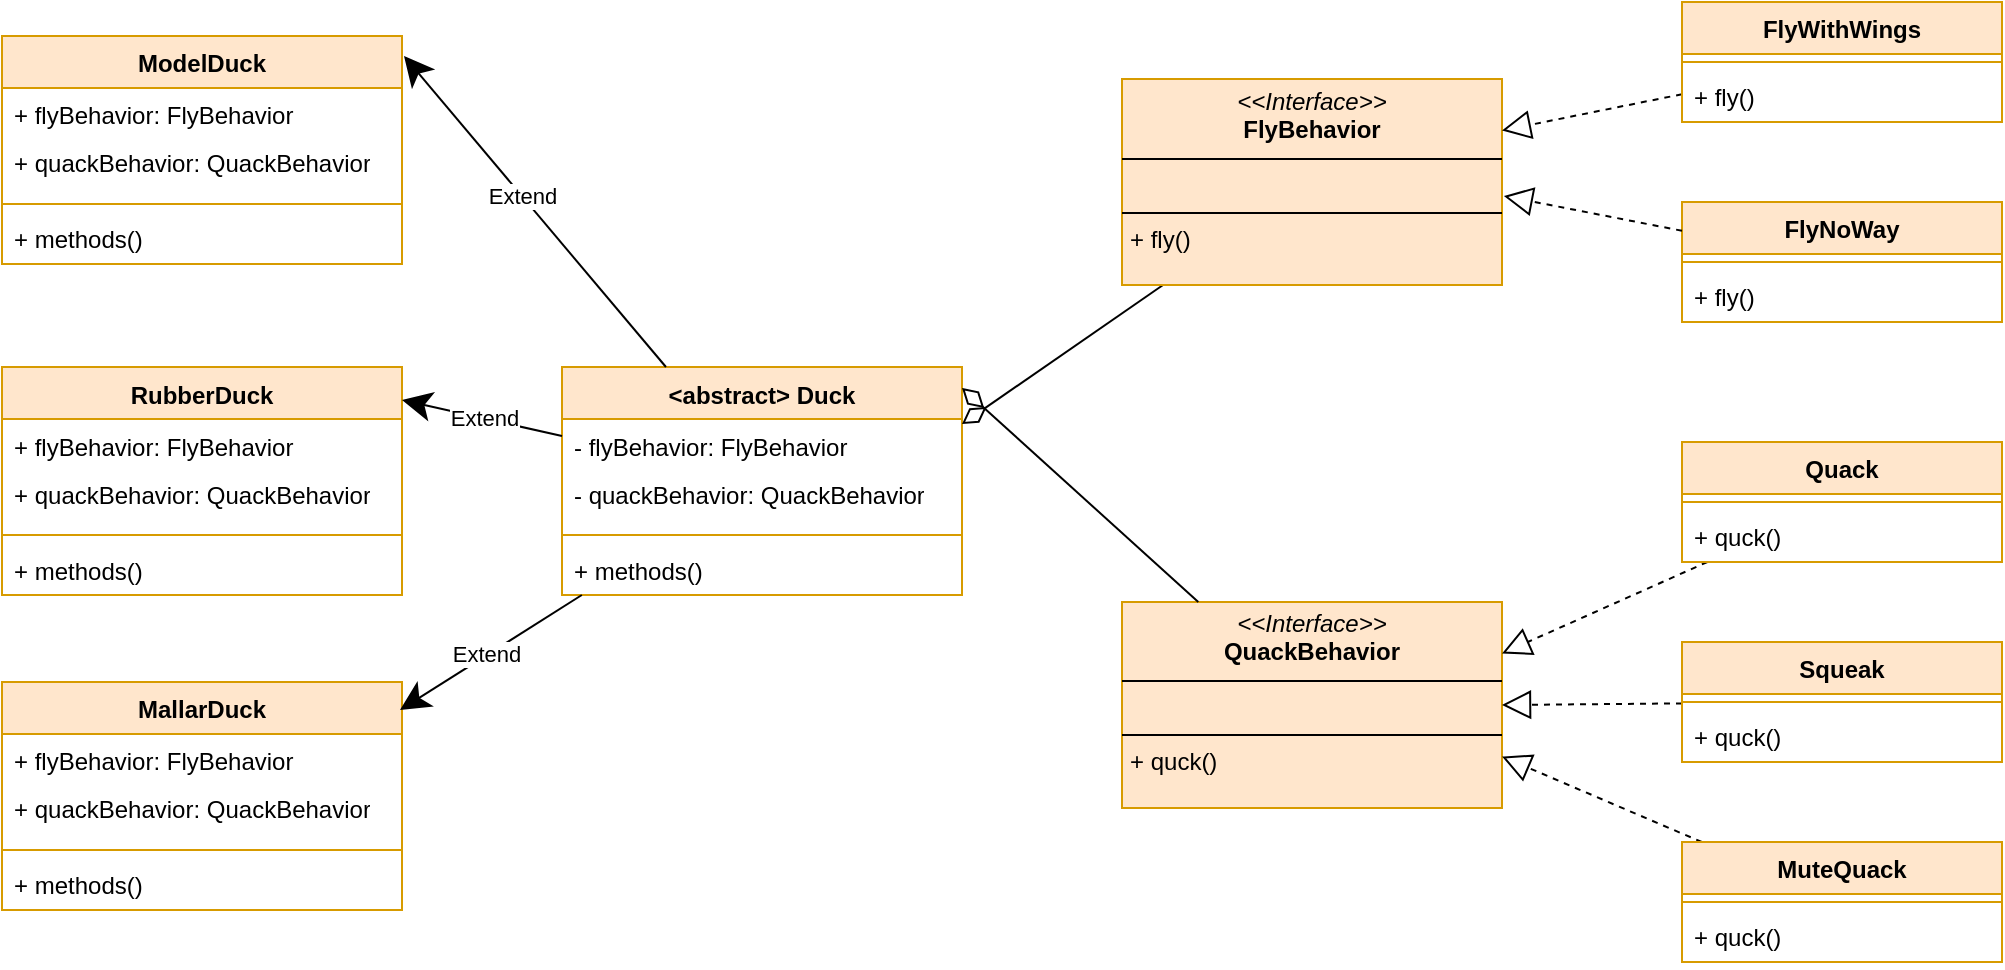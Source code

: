 <mxfile version="24.0.1" type="device">
  <diagram id="C5RBs43oDa-KdzZeNtuy" name="Page-1">
    <mxGraphModel dx="1434" dy="772" grid="1" gridSize="10" guides="1" tooltips="1" connect="1" arrows="1" fold="1" page="1" pageScale="1" pageWidth="827" pageHeight="1169" math="0" shadow="0">
      <root>
        <mxCell id="WIyWlLk6GJQsqaUBKTNV-0" />
        <mxCell id="WIyWlLk6GJQsqaUBKTNV-1" parent="WIyWlLk6GJQsqaUBKTNV-0" />
        <mxCell id="-_my93Qt30ZWi82o8PQe-4" value="&amp;lt;abstract&amp;gt; Duck" style="swimlane;fontStyle=1;align=center;verticalAlign=top;childLayout=stackLayout;horizontal=1;startSize=26;horizontalStack=0;resizeParent=1;resizeParentMax=0;resizeLast=0;collapsible=1;marginBottom=0;whiteSpace=wrap;html=1;fillColor=#ffe6cc;strokeColor=#d79b00;" vertex="1" parent="WIyWlLk6GJQsqaUBKTNV-1">
          <mxGeometry x="320" y="322.5" width="200" height="114" as="geometry" />
        </mxCell>
        <mxCell id="-_my93Qt30ZWi82o8PQe-11" value="- flyBehavior: FlyBehavior&lt;div&gt;&lt;br&gt;&lt;/div&gt;" style="text;strokeColor=none;fillColor=none;align=left;verticalAlign=top;spacingLeft=4;spacingRight=4;overflow=hidden;rotatable=0;points=[[0,0.5],[1,0.5]];portConstraint=eastwest;whiteSpace=wrap;html=1;" vertex="1" parent="-_my93Qt30ZWi82o8PQe-4">
          <mxGeometry y="26" width="200" height="24" as="geometry" />
        </mxCell>
        <mxCell id="-_my93Qt30ZWi82o8PQe-5" value="- quackBehavior: QuackBehavior&lt;div&gt;&lt;br&gt;&lt;/div&gt;" style="text;strokeColor=none;fillColor=none;align=left;verticalAlign=top;spacingLeft=4;spacingRight=4;overflow=hidden;rotatable=0;points=[[0,0.5],[1,0.5]];portConstraint=eastwest;whiteSpace=wrap;html=1;" vertex="1" parent="-_my93Qt30ZWi82o8PQe-4">
          <mxGeometry y="50" width="200" height="30" as="geometry" />
        </mxCell>
        <mxCell id="-_my93Qt30ZWi82o8PQe-6" value="" style="line;strokeWidth=1;fillColor=none;align=left;verticalAlign=middle;spacingTop=-1;spacingLeft=3;spacingRight=3;rotatable=0;labelPosition=right;points=[];portConstraint=eastwest;strokeColor=inherit;" vertex="1" parent="-_my93Qt30ZWi82o8PQe-4">
          <mxGeometry y="80" width="200" height="8" as="geometry" />
        </mxCell>
        <mxCell id="-_my93Qt30ZWi82o8PQe-7" value="+ methods()" style="text;strokeColor=none;fillColor=none;align=left;verticalAlign=top;spacingLeft=4;spacingRight=4;overflow=hidden;rotatable=0;points=[[0,0.5],[1,0.5]];portConstraint=eastwest;whiteSpace=wrap;html=1;" vertex="1" parent="-_my93Qt30ZWi82o8PQe-4">
          <mxGeometry y="88" width="200" height="26" as="geometry" />
        </mxCell>
        <mxCell id="-_my93Qt30ZWi82o8PQe-61" style="rounded=0;orthogonalLoop=1;jettySize=auto;html=1;entryX=1;entryY=0.25;entryDx=0;entryDy=0;endArrow=diamondThin;endFill=0;endSize=12;" edge="1" parent="WIyWlLk6GJQsqaUBKTNV-1" source="-_my93Qt30ZWi82o8PQe-8" target="-_my93Qt30ZWi82o8PQe-4">
          <mxGeometry relative="1" as="geometry" />
        </mxCell>
        <mxCell id="-_my93Qt30ZWi82o8PQe-8" value="&lt;p style=&quot;margin:0px;margin-top:4px;text-align:center;&quot;&gt;&lt;i&gt;&amp;lt;&amp;lt;Interface&amp;gt;&amp;gt;&lt;/i&gt;&lt;br&gt;&lt;b&gt;FlyBehavior&lt;/b&gt;&lt;/p&gt;&lt;hr size=&quot;1&quot; style=&quot;border-style:solid;&quot;&gt;&lt;p style=&quot;margin:0px;margin-left:4px;&quot;&gt;&lt;br&gt;&lt;/p&gt;&lt;hr size=&quot;1&quot; style=&quot;border-style:solid;&quot;&gt;&lt;p style=&quot;margin:0px;margin-left:4px;&quot;&gt;+ fly()&lt;br&gt;&lt;/p&gt;" style="verticalAlign=top;align=left;overflow=fill;html=1;whiteSpace=wrap;fillColor=#ffe6cc;strokeColor=#d79b00;" vertex="1" parent="WIyWlLk6GJQsqaUBKTNV-1">
          <mxGeometry x="600" y="178.5" width="190" height="103" as="geometry" />
        </mxCell>
        <mxCell id="-_my93Qt30ZWi82o8PQe-12" value="&lt;p style=&quot;margin:0px;margin-top:4px;text-align:center;&quot;&gt;&lt;i&gt;&amp;lt;&amp;lt;Interface&amp;gt;&amp;gt;&lt;/i&gt;&lt;br&gt;&lt;b&gt;QuackBehavior&lt;/b&gt;&lt;/p&gt;&lt;hr size=&quot;1&quot; style=&quot;border-style:solid;&quot;&gt;&lt;p style=&quot;margin:0px;margin-left:4px;&quot;&gt;&lt;br&gt;&lt;/p&gt;&lt;hr size=&quot;1&quot; style=&quot;border-style:solid;&quot;&gt;&lt;p style=&quot;margin:0px;margin-left:4px;&quot;&gt;+ quck()&lt;br&gt;&lt;/p&gt;" style="verticalAlign=top;align=left;overflow=fill;html=1;whiteSpace=wrap;fillColor=#ffe6cc;strokeColor=#d79b00;" vertex="1" parent="WIyWlLk6GJQsqaUBKTNV-1">
          <mxGeometry x="600" y="440" width="190" height="103" as="geometry" />
        </mxCell>
        <mxCell id="-_my93Qt30ZWi82o8PQe-13" value="FlyNoWay" style="swimlane;fontStyle=1;align=center;verticalAlign=top;childLayout=stackLayout;horizontal=1;startSize=26;horizontalStack=0;resizeParent=1;resizeParentMax=0;resizeLast=0;collapsible=1;marginBottom=0;whiteSpace=wrap;html=1;fillColor=#ffe6cc;strokeColor=#d79b00;" vertex="1" parent="WIyWlLk6GJQsqaUBKTNV-1">
          <mxGeometry x="880" y="240" width="160" height="60" as="geometry" />
        </mxCell>
        <mxCell id="-_my93Qt30ZWi82o8PQe-15" value="" style="line;strokeWidth=1;fillColor=none;align=left;verticalAlign=middle;spacingTop=-1;spacingLeft=3;spacingRight=3;rotatable=0;labelPosition=right;points=[];portConstraint=eastwest;strokeColor=inherit;" vertex="1" parent="-_my93Qt30ZWi82o8PQe-13">
          <mxGeometry y="26" width="160" height="8" as="geometry" />
        </mxCell>
        <mxCell id="-_my93Qt30ZWi82o8PQe-16" value="+ fly()" style="text;strokeColor=none;fillColor=none;align=left;verticalAlign=top;spacingLeft=4;spacingRight=4;overflow=hidden;rotatable=0;points=[[0,0.5],[1,0.5]];portConstraint=eastwest;whiteSpace=wrap;html=1;" vertex="1" parent="-_my93Qt30ZWi82o8PQe-13">
          <mxGeometry y="34" width="160" height="26" as="geometry" />
        </mxCell>
        <mxCell id="-_my93Qt30ZWi82o8PQe-56" style="rounded=0;orthogonalLoop=1;jettySize=auto;html=1;entryX=1;entryY=0.25;entryDx=0;entryDy=0;dashed=1;endArrow=block;endFill=0;endSize=12;" edge="1" parent="WIyWlLk6GJQsqaUBKTNV-1" source="-_my93Qt30ZWi82o8PQe-17" target="-_my93Qt30ZWi82o8PQe-8">
          <mxGeometry relative="1" as="geometry" />
        </mxCell>
        <mxCell id="-_my93Qt30ZWi82o8PQe-17" value="FlyWithWings" style="swimlane;fontStyle=1;align=center;verticalAlign=top;childLayout=stackLayout;horizontal=1;startSize=26;horizontalStack=0;resizeParent=1;resizeParentMax=0;resizeLast=0;collapsible=1;marginBottom=0;whiteSpace=wrap;html=1;fillColor=#ffe6cc;strokeColor=#d79b00;" vertex="1" parent="WIyWlLk6GJQsqaUBKTNV-1">
          <mxGeometry x="880" y="140" width="160" height="60" as="geometry" />
        </mxCell>
        <mxCell id="-_my93Qt30ZWi82o8PQe-18" value="" style="line;strokeWidth=1;fillColor=none;align=left;verticalAlign=middle;spacingTop=-1;spacingLeft=3;spacingRight=3;rotatable=0;labelPosition=right;points=[];portConstraint=eastwest;strokeColor=inherit;" vertex="1" parent="-_my93Qt30ZWi82o8PQe-17">
          <mxGeometry y="26" width="160" height="8" as="geometry" />
        </mxCell>
        <mxCell id="-_my93Qt30ZWi82o8PQe-19" value="+ fly()" style="text;strokeColor=none;fillColor=none;align=left;verticalAlign=top;spacingLeft=4;spacingRight=4;overflow=hidden;rotatable=0;points=[[0,0.5],[1,0.5]];portConstraint=eastwest;whiteSpace=wrap;html=1;" vertex="1" parent="-_my93Qt30ZWi82o8PQe-17">
          <mxGeometry y="34" width="160" height="26" as="geometry" />
        </mxCell>
        <mxCell id="-_my93Qt30ZWi82o8PQe-20" value="MallarDuck" style="swimlane;fontStyle=1;align=center;verticalAlign=top;childLayout=stackLayout;horizontal=1;startSize=26;horizontalStack=0;resizeParent=1;resizeParentMax=0;resizeLast=0;collapsible=1;marginBottom=0;whiteSpace=wrap;html=1;fillColor=#ffe6cc;strokeColor=#d79b00;" vertex="1" parent="WIyWlLk6GJQsqaUBKTNV-1">
          <mxGeometry x="40" y="480" width="200" height="114" as="geometry" />
        </mxCell>
        <mxCell id="-_my93Qt30ZWi82o8PQe-21" value="+ flyBehavior: FlyBehavior&lt;div&gt;&lt;br&gt;&lt;/div&gt;" style="text;strokeColor=none;fillColor=none;align=left;verticalAlign=top;spacingLeft=4;spacingRight=4;overflow=hidden;rotatable=0;points=[[0,0.5],[1,0.5]];portConstraint=eastwest;whiteSpace=wrap;html=1;" vertex="1" parent="-_my93Qt30ZWi82o8PQe-20">
          <mxGeometry y="26" width="200" height="24" as="geometry" />
        </mxCell>
        <mxCell id="-_my93Qt30ZWi82o8PQe-22" value="+ quackBehavior: QuackBehavior&lt;div&gt;&lt;br&gt;&lt;/div&gt;" style="text;strokeColor=none;fillColor=none;align=left;verticalAlign=top;spacingLeft=4;spacingRight=4;overflow=hidden;rotatable=0;points=[[0,0.5],[1,0.5]];portConstraint=eastwest;whiteSpace=wrap;html=1;" vertex="1" parent="-_my93Qt30ZWi82o8PQe-20">
          <mxGeometry y="50" width="200" height="30" as="geometry" />
        </mxCell>
        <mxCell id="-_my93Qt30ZWi82o8PQe-23" value="" style="line;strokeWidth=1;fillColor=none;align=left;verticalAlign=middle;spacingTop=-1;spacingLeft=3;spacingRight=3;rotatable=0;labelPosition=right;points=[];portConstraint=eastwest;strokeColor=inherit;" vertex="1" parent="-_my93Qt30ZWi82o8PQe-20">
          <mxGeometry y="80" width="200" height="8" as="geometry" />
        </mxCell>
        <mxCell id="-_my93Qt30ZWi82o8PQe-24" value="+ methods()" style="text;strokeColor=none;fillColor=none;align=left;verticalAlign=top;spacingLeft=4;spacingRight=4;overflow=hidden;rotatable=0;points=[[0,0.5],[1,0.5]];portConstraint=eastwest;whiteSpace=wrap;html=1;" vertex="1" parent="-_my93Qt30ZWi82o8PQe-20">
          <mxGeometry y="88" width="200" height="26" as="geometry" />
        </mxCell>
        <mxCell id="-_my93Qt30ZWi82o8PQe-25" value="ModelDuck" style="swimlane;fontStyle=1;align=center;verticalAlign=top;childLayout=stackLayout;horizontal=1;startSize=26;horizontalStack=0;resizeParent=1;resizeParentMax=0;resizeLast=0;collapsible=1;marginBottom=0;whiteSpace=wrap;html=1;fillColor=#ffe6cc;strokeColor=#d79b00;" vertex="1" parent="WIyWlLk6GJQsqaUBKTNV-1">
          <mxGeometry x="40" y="157" width="200" height="114" as="geometry" />
        </mxCell>
        <mxCell id="-_my93Qt30ZWi82o8PQe-26" value="+ flyBehavior: FlyBehavior&lt;div&gt;&lt;br&gt;&lt;/div&gt;" style="text;strokeColor=none;fillColor=none;align=left;verticalAlign=top;spacingLeft=4;spacingRight=4;overflow=hidden;rotatable=0;points=[[0,0.5],[1,0.5]];portConstraint=eastwest;whiteSpace=wrap;html=1;" vertex="1" parent="-_my93Qt30ZWi82o8PQe-25">
          <mxGeometry y="26" width="200" height="24" as="geometry" />
        </mxCell>
        <mxCell id="-_my93Qt30ZWi82o8PQe-27" value="+ quackBehavior: QuackBehavior&lt;div&gt;&lt;br&gt;&lt;/div&gt;" style="text;strokeColor=none;fillColor=none;align=left;verticalAlign=top;spacingLeft=4;spacingRight=4;overflow=hidden;rotatable=0;points=[[0,0.5],[1,0.5]];portConstraint=eastwest;whiteSpace=wrap;html=1;" vertex="1" parent="-_my93Qt30ZWi82o8PQe-25">
          <mxGeometry y="50" width="200" height="30" as="geometry" />
        </mxCell>
        <mxCell id="-_my93Qt30ZWi82o8PQe-28" value="" style="line;strokeWidth=1;fillColor=none;align=left;verticalAlign=middle;spacingTop=-1;spacingLeft=3;spacingRight=3;rotatable=0;labelPosition=right;points=[];portConstraint=eastwest;strokeColor=inherit;" vertex="1" parent="-_my93Qt30ZWi82o8PQe-25">
          <mxGeometry y="80" width="200" height="8" as="geometry" />
        </mxCell>
        <mxCell id="-_my93Qt30ZWi82o8PQe-29" value="+ methods()" style="text;strokeColor=none;fillColor=none;align=left;verticalAlign=top;spacingLeft=4;spacingRight=4;overflow=hidden;rotatable=0;points=[[0,0.5],[1,0.5]];portConstraint=eastwest;whiteSpace=wrap;html=1;" vertex="1" parent="-_my93Qt30ZWi82o8PQe-25">
          <mxGeometry y="88" width="200" height="26" as="geometry" />
        </mxCell>
        <mxCell id="-_my93Qt30ZWi82o8PQe-30" value="RubberDuck" style="swimlane;fontStyle=1;align=center;verticalAlign=top;childLayout=stackLayout;horizontal=1;startSize=26;horizontalStack=0;resizeParent=1;resizeParentMax=0;resizeLast=0;collapsible=1;marginBottom=0;whiteSpace=wrap;html=1;fillColor=#ffe6cc;strokeColor=#d79b00;" vertex="1" parent="WIyWlLk6GJQsqaUBKTNV-1">
          <mxGeometry x="40" y="322.5" width="200" height="114" as="geometry" />
        </mxCell>
        <mxCell id="-_my93Qt30ZWi82o8PQe-31" value="+ flyBehavior: FlyBehavior&lt;div&gt;&lt;br&gt;&lt;/div&gt;" style="text;strokeColor=none;fillColor=none;align=left;verticalAlign=top;spacingLeft=4;spacingRight=4;overflow=hidden;rotatable=0;points=[[0,0.5],[1,0.5]];portConstraint=eastwest;whiteSpace=wrap;html=1;" vertex="1" parent="-_my93Qt30ZWi82o8PQe-30">
          <mxGeometry y="26" width="200" height="24" as="geometry" />
        </mxCell>
        <mxCell id="-_my93Qt30ZWi82o8PQe-32" value="+ quackBehavior: QuackBehavior&lt;div&gt;&lt;br&gt;&lt;/div&gt;" style="text;strokeColor=none;fillColor=none;align=left;verticalAlign=top;spacingLeft=4;spacingRight=4;overflow=hidden;rotatable=0;points=[[0,0.5],[1,0.5]];portConstraint=eastwest;whiteSpace=wrap;html=1;" vertex="1" parent="-_my93Qt30ZWi82o8PQe-30">
          <mxGeometry y="50" width="200" height="30" as="geometry" />
        </mxCell>
        <mxCell id="-_my93Qt30ZWi82o8PQe-33" value="" style="line;strokeWidth=1;fillColor=none;align=left;verticalAlign=middle;spacingTop=-1;spacingLeft=3;spacingRight=3;rotatable=0;labelPosition=right;points=[];portConstraint=eastwest;strokeColor=inherit;" vertex="1" parent="-_my93Qt30ZWi82o8PQe-30">
          <mxGeometry y="80" width="200" height="8" as="geometry" />
        </mxCell>
        <mxCell id="-_my93Qt30ZWi82o8PQe-34" value="+ methods()" style="text;strokeColor=none;fillColor=none;align=left;verticalAlign=top;spacingLeft=4;spacingRight=4;overflow=hidden;rotatable=0;points=[[0,0.5],[1,0.5]];portConstraint=eastwest;whiteSpace=wrap;html=1;" vertex="1" parent="-_my93Qt30ZWi82o8PQe-30">
          <mxGeometry y="88" width="200" height="26" as="geometry" />
        </mxCell>
        <mxCell id="-_my93Qt30ZWi82o8PQe-58" style="rounded=0;orthogonalLoop=1;jettySize=auto;html=1;entryX=1;entryY=0.25;entryDx=0;entryDy=0;dashed=1;endArrow=block;endFill=0;endSize=12;" edge="1" parent="WIyWlLk6GJQsqaUBKTNV-1" source="-_my93Qt30ZWi82o8PQe-35" target="-_my93Qt30ZWi82o8PQe-12">
          <mxGeometry relative="1" as="geometry" />
        </mxCell>
        <mxCell id="-_my93Qt30ZWi82o8PQe-35" value="Quack" style="swimlane;fontStyle=1;align=center;verticalAlign=top;childLayout=stackLayout;horizontal=1;startSize=26;horizontalStack=0;resizeParent=1;resizeParentMax=0;resizeLast=0;collapsible=1;marginBottom=0;whiteSpace=wrap;html=1;fillColor=#ffe6cc;strokeColor=#d79b00;" vertex="1" parent="WIyWlLk6GJQsqaUBKTNV-1">
          <mxGeometry x="880" y="360" width="160" height="60" as="geometry" />
        </mxCell>
        <mxCell id="-_my93Qt30ZWi82o8PQe-36" value="" style="line;strokeWidth=1;fillColor=none;align=left;verticalAlign=middle;spacingTop=-1;spacingLeft=3;spacingRight=3;rotatable=0;labelPosition=right;points=[];portConstraint=eastwest;strokeColor=inherit;" vertex="1" parent="-_my93Qt30ZWi82o8PQe-35">
          <mxGeometry y="26" width="160" height="8" as="geometry" />
        </mxCell>
        <mxCell id="-_my93Qt30ZWi82o8PQe-37" value="+ quck()" style="text;strokeColor=none;fillColor=none;align=left;verticalAlign=top;spacingLeft=4;spacingRight=4;overflow=hidden;rotatable=0;points=[[0,0.5],[1,0.5]];portConstraint=eastwest;whiteSpace=wrap;html=1;" vertex="1" parent="-_my93Qt30ZWi82o8PQe-35">
          <mxGeometry y="34" width="160" height="26" as="geometry" />
        </mxCell>
        <mxCell id="-_my93Qt30ZWi82o8PQe-59" style="rounded=0;orthogonalLoop=1;jettySize=auto;html=1;entryX=1;entryY=0.5;entryDx=0;entryDy=0;startArrow=none;startFill=0;dashed=1;endArrow=block;endFill=0;endSize=12;" edge="1" parent="WIyWlLk6GJQsqaUBKTNV-1" source="-_my93Qt30ZWi82o8PQe-38" target="-_my93Qt30ZWi82o8PQe-12">
          <mxGeometry relative="1" as="geometry" />
        </mxCell>
        <mxCell id="-_my93Qt30ZWi82o8PQe-38" value="Squeak" style="swimlane;fontStyle=1;align=center;verticalAlign=top;childLayout=stackLayout;horizontal=1;startSize=26;horizontalStack=0;resizeParent=1;resizeParentMax=0;resizeLast=0;collapsible=1;marginBottom=0;whiteSpace=wrap;html=1;fillColor=#ffe6cc;strokeColor=#d79b00;" vertex="1" parent="WIyWlLk6GJQsqaUBKTNV-1">
          <mxGeometry x="880" y="460" width="160" height="60" as="geometry" />
        </mxCell>
        <mxCell id="-_my93Qt30ZWi82o8PQe-39" value="" style="line;strokeWidth=1;fillColor=none;align=left;verticalAlign=middle;spacingTop=-1;spacingLeft=3;spacingRight=3;rotatable=0;labelPosition=right;points=[];portConstraint=eastwest;strokeColor=inherit;" vertex="1" parent="-_my93Qt30ZWi82o8PQe-38">
          <mxGeometry y="26" width="160" height="8" as="geometry" />
        </mxCell>
        <mxCell id="-_my93Qt30ZWi82o8PQe-40" value="+ quck()" style="text;strokeColor=none;fillColor=none;align=left;verticalAlign=top;spacingLeft=4;spacingRight=4;overflow=hidden;rotatable=0;points=[[0,0.5],[1,0.5]];portConstraint=eastwest;whiteSpace=wrap;html=1;" vertex="1" parent="-_my93Qt30ZWi82o8PQe-38">
          <mxGeometry y="34" width="160" height="26" as="geometry" />
        </mxCell>
        <mxCell id="-_my93Qt30ZWi82o8PQe-60" style="rounded=0;orthogonalLoop=1;jettySize=auto;html=1;entryX=1;entryY=0.75;entryDx=0;entryDy=0;dashed=1;endArrow=block;endFill=0;endSize=12;" edge="1" parent="WIyWlLk6GJQsqaUBKTNV-1" source="-_my93Qt30ZWi82o8PQe-41" target="-_my93Qt30ZWi82o8PQe-12">
          <mxGeometry relative="1" as="geometry" />
        </mxCell>
        <mxCell id="-_my93Qt30ZWi82o8PQe-41" value="MuteQuack" style="swimlane;fontStyle=1;align=center;verticalAlign=top;childLayout=stackLayout;horizontal=1;startSize=26;horizontalStack=0;resizeParent=1;resizeParentMax=0;resizeLast=0;collapsible=1;marginBottom=0;whiteSpace=wrap;html=1;fillColor=#ffe6cc;strokeColor=#d79b00;" vertex="1" parent="WIyWlLk6GJQsqaUBKTNV-1">
          <mxGeometry x="880" y="560" width="160" height="60" as="geometry" />
        </mxCell>
        <mxCell id="-_my93Qt30ZWi82o8PQe-42" value="" style="line;strokeWidth=1;fillColor=none;align=left;verticalAlign=middle;spacingTop=-1;spacingLeft=3;spacingRight=3;rotatable=0;labelPosition=right;points=[];portConstraint=eastwest;strokeColor=inherit;" vertex="1" parent="-_my93Qt30ZWi82o8PQe-41">
          <mxGeometry y="26" width="160" height="8" as="geometry" />
        </mxCell>
        <mxCell id="-_my93Qt30ZWi82o8PQe-43" value="+ quck()" style="text;strokeColor=none;fillColor=none;align=left;verticalAlign=top;spacingLeft=4;spacingRight=4;overflow=hidden;rotatable=0;points=[[0,0.5],[1,0.5]];portConstraint=eastwest;whiteSpace=wrap;html=1;" vertex="1" parent="-_my93Qt30ZWi82o8PQe-41">
          <mxGeometry y="34" width="160" height="26" as="geometry" />
        </mxCell>
        <mxCell id="-_my93Qt30ZWi82o8PQe-50" style="rounded=0;orthogonalLoop=1;jettySize=auto;html=1;entryX=0.995;entryY=0.123;entryDx=0;entryDy=0;entryPerimeter=0;endSize=12;" edge="1" parent="WIyWlLk6GJQsqaUBKTNV-1" source="-_my93Qt30ZWi82o8PQe-4" target="-_my93Qt30ZWi82o8PQe-20">
          <mxGeometry relative="1" as="geometry" />
        </mxCell>
        <mxCell id="-_my93Qt30ZWi82o8PQe-55" value="Extend" style="edgeLabel;html=1;align=center;verticalAlign=middle;resizable=0;points=[];" vertex="1" connectable="0" parent="-_my93Qt30ZWi82o8PQe-50">
          <mxGeometry x="0.072" relative="1" as="geometry">
            <mxPoint y="-1" as="offset" />
          </mxGeometry>
        </mxCell>
        <mxCell id="-_my93Qt30ZWi82o8PQe-51" style="rounded=0;orthogonalLoop=1;jettySize=auto;html=1;entryX=1;entryY=0.145;entryDx=0;entryDy=0;entryPerimeter=0;endSize=12;" edge="1" parent="WIyWlLk6GJQsqaUBKTNV-1" source="-_my93Qt30ZWi82o8PQe-4" target="-_my93Qt30ZWi82o8PQe-30">
          <mxGeometry relative="1" as="geometry" />
        </mxCell>
        <mxCell id="-_my93Qt30ZWi82o8PQe-54" value="Extend" style="edgeLabel;html=1;align=center;verticalAlign=middle;resizable=0;points=[];" vertex="1" connectable="0" parent="-_my93Qt30ZWi82o8PQe-51">
          <mxGeometry x="-0.024" relative="1" as="geometry">
            <mxPoint as="offset" />
          </mxGeometry>
        </mxCell>
        <mxCell id="-_my93Qt30ZWi82o8PQe-52" style="rounded=0;orthogonalLoop=1;jettySize=auto;html=1;entryX=1.005;entryY=0.088;entryDx=0;entryDy=0;entryPerimeter=0;endSize=12;" edge="1" parent="WIyWlLk6GJQsqaUBKTNV-1" source="-_my93Qt30ZWi82o8PQe-4" target="-_my93Qt30ZWi82o8PQe-25">
          <mxGeometry relative="1" as="geometry" />
        </mxCell>
        <mxCell id="-_my93Qt30ZWi82o8PQe-53" value="Extend" style="edgeLabel;html=1;align=center;verticalAlign=middle;resizable=0;points=[];" vertex="1" connectable="0" parent="-_my93Qt30ZWi82o8PQe-52">
          <mxGeometry x="0.1" relative="1" as="geometry">
            <mxPoint as="offset" />
          </mxGeometry>
        </mxCell>
        <mxCell id="-_my93Qt30ZWi82o8PQe-57" style="rounded=0;orthogonalLoop=1;jettySize=auto;html=1;entryX=1.005;entryY=0.568;entryDx=0;entryDy=0;entryPerimeter=0;startArrow=none;startFill=0;endArrow=block;endFill=0;dashed=1;endSize=12;" edge="1" parent="WIyWlLk6GJQsqaUBKTNV-1" source="-_my93Qt30ZWi82o8PQe-13" target="-_my93Qt30ZWi82o8PQe-8">
          <mxGeometry relative="1" as="geometry" />
        </mxCell>
        <mxCell id="-_my93Qt30ZWi82o8PQe-62" style="rounded=0;orthogonalLoop=1;jettySize=auto;html=1;entryX=1;entryY=0.092;entryDx=0;entryDy=0;entryPerimeter=0;endArrow=diamondThin;endFill=0;endSize=12;" edge="1" parent="WIyWlLk6GJQsqaUBKTNV-1" source="-_my93Qt30ZWi82o8PQe-12" target="-_my93Qt30ZWi82o8PQe-4">
          <mxGeometry relative="1" as="geometry" />
        </mxCell>
      </root>
    </mxGraphModel>
  </diagram>
</mxfile>
